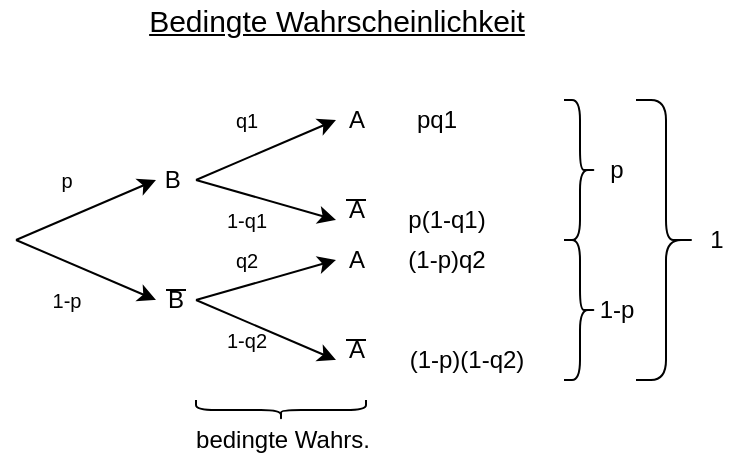 <mxfile version="13.10.0" type="github">
  <diagram id="M9coeR1W1_DL5eKCYzfY" name="Page-1">
    <mxGraphModel dx="813" dy="421" grid="1" gridSize="10" guides="1" tooltips="1" connect="1" arrows="1" fold="1" page="1" pageScale="1" pageWidth="827" pageHeight="1169" math="0" shadow="0">
      <root>
        <mxCell id="0" />
        <mxCell id="1" parent="0" />
        <mxCell id="1xEakTD8_yOAVGolaAwC-1" value="" style="endArrow=classic;html=1;" parent="1" edge="1">
          <mxGeometry width="50" height="50" relative="1" as="geometry">
            <mxPoint x="140" y="140" as="sourcePoint" />
            <mxPoint x="210" y="110" as="targetPoint" />
          </mxGeometry>
        </mxCell>
        <mxCell id="1xEakTD8_yOAVGolaAwC-2" value="" style="endArrow=classic;html=1;" parent="1" edge="1">
          <mxGeometry width="50" height="50" relative="1" as="geometry">
            <mxPoint x="140" y="140" as="sourcePoint" />
            <mxPoint x="210" y="170" as="targetPoint" />
          </mxGeometry>
        </mxCell>
        <mxCell id="1xEakTD8_yOAVGolaAwC-3" value="&lt;font style=&quot;font-size: 10px&quot;&gt;p&lt;/font&gt;" style="text;html=1;align=center;verticalAlign=middle;resizable=0;points=[];autosize=1;" parent="1" vertex="1">
          <mxGeometry x="155" y="100" width="20" height="20" as="geometry" />
        </mxCell>
        <mxCell id="1xEakTD8_yOAVGolaAwC-5" value="&lt;font style=&quot;font-size: 10px&quot;&gt;1-p&lt;/font&gt;" style="text;html=1;align=center;verticalAlign=middle;resizable=0;points=[];autosize=1;" parent="1" vertex="1">
          <mxGeometry x="150" y="160" width="30" height="20" as="geometry" />
        </mxCell>
        <mxCell id="1xEakTD8_yOAVGolaAwC-6" value="B&amp;nbsp;" style="text;html=1;strokeColor=none;fillColor=none;align=center;verticalAlign=middle;whiteSpace=wrap;rounded=0;" parent="1" vertex="1">
          <mxGeometry x="200" y="100" width="40" height="20" as="geometry" />
        </mxCell>
        <mxCell id="1xEakTD8_yOAVGolaAwC-7" value="B" style="text;html=1;strokeColor=none;fillColor=none;align=center;verticalAlign=middle;whiteSpace=wrap;rounded=0;" parent="1" vertex="1">
          <mxGeometry x="200" y="160" width="40" height="20" as="geometry" />
        </mxCell>
        <mxCell id="1xEakTD8_yOAVGolaAwC-8" value="" style="endArrow=classic;html=1;" parent="1" edge="1">
          <mxGeometry width="50" height="50" relative="1" as="geometry">
            <mxPoint x="230" y="110.0" as="sourcePoint" />
            <mxPoint x="300" y="80" as="targetPoint" />
          </mxGeometry>
        </mxCell>
        <mxCell id="1xEakTD8_yOAVGolaAwC-9" value="" style="endArrow=classic;html=1;" parent="1" edge="1">
          <mxGeometry width="50" height="50" relative="1" as="geometry">
            <mxPoint x="230" y="110.0" as="sourcePoint" />
            <mxPoint x="300" y="130" as="targetPoint" />
          </mxGeometry>
        </mxCell>
        <mxCell id="1xEakTD8_yOAVGolaAwC-10" value="" style="endArrow=classic;html=1;" parent="1" edge="1">
          <mxGeometry width="50" height="50" relative="1" as="geometry">
            <mxPoint x="230" y="170.0" as="sourcePoint" />
            <mxPoint x="300" y="200" as="targetPoint" />
          </mxGeometry>
        </mxCell>
        <mxCell id="1xEakTD8_yOAVGolaAwC-11" value="" style="endArrow=classic;html=1;" parent="1" edge="1">
          <mxGeometry width="50" height="50" relative="1" as="geometry">
            <mxPoint x="230" y="170.0" as="sourcePoint" />
            <mxPoint x="300" y="150" as="targetPoint" />
          </mxGeometry>
        </mxCell>
        <mxCell id="1xEakTD8_yOAVGolaAwC-12" value="A" style="text;html=1;align=center;verticalAlign=middle;resizable=0;points=[];autosize=1;" parent="1" vertex="1">
          <mxGeometry x="300" y="70" width="20" height="20" as="geometry" />
        </mxCell>
        <mxCell id="1xEakTD8_yOAVGolaAwC-13" value="A" style="text;html=1;align=center;verticalAlign=middle;resizable=0;points=[];autosize=1;" parent="1" vertex="1">
          <mxGeometry x="300" y="140" width="20" height="20" as="geometry" />
        </mxCell>
        <mxCell id="1xEakTD8_yOAVGolaAwC-14" value="A" style="text;html=1;align=center;verticalAlign=middle;resizable=0;points=[];autosize=1;" parent="1" vertex="1">
          <mxGeometry x="300" y="115" width="20" height="20" as="geometry" />
        </mxCell>
        <mxCell id="1xEakTD8_yOAVGolaAwC-15" value="&lt;font style=&quot;font-size: 12px&quot;&gt;A&lt;/font&gt;" style="text;html=1;align=center;verticalAlign=middle;resizable=0;points=[];autosize=1;" parent="1" vertex="1">
          <mxGeometry x="300" y="185" width="20" height="20" as="geometry" />
        </mxCell>
        <mxCell id="1xEakTD8_yOAVGolaAwC-16" value="&lt;font style=&quot;font-size: 10px&quot;&gt;q1&lt;/font&gt;" style="text;html=1;align=center;verticalAlign=middle;resizable=0;points=[];autosize=1;" parent="1" vertex="1">
          <mxGeometry x="240" y="70" width="30" height="20" as="geometry" />
        </mxCell>
        <mxCell id="1xEakTD8_yOAVGolaAwC-17" value="&lt;font style=&quot;font-size: 10px&quot;&gt;1-q1&lt;/font&gt;" style="text;html=1;align=center;verticalAlign=middle;resizable=0;points=[];autosize=1;" parent="1" vertex="1">
          <mxGeometry x="235" y="120" width="40" height="20" as="geometry" />
        </mxCell>
        <mxCell id="1xEakTD8_yOAVGolaAwC-18" value="&lt;font style=&quot;font-size: 10px&quot;&gt;1-q2&lt;br&gt;&lt;/font&gt;" style="text;html=1;align=center;verticalAlign=middle;resizable=0;points=[];autosize=1;" parent="1" vertex="1">
          <mxGeometry x="235" y="180" width="40" height="20" as="geometry" />
        </mxCell>
        <mxCell id="1xEakTD8_yOAVGolaAwC-19" value="&lt;font style=&quot;font-size: 10px&quot;&gt;q2&lt;/font&gt;" style="text;html=1;align=center;verticalAlign=middle;resizable=0;points=[];autosize=1;" parent="1" vertex="1">
          <mxGeometry x="240" y="140" width="30" height="20" as="geometry" />
        </mxCell>
        <mxCell id="1xEakTD8_yOAVGolaAwC-20" value="pq1" style="text;html=1;align=center;verticalAlign=middle;resizable=0;points=[];autosize=1;" parent="1" vertex="1">
          <mxGeometry x="330" y="70" width="40" height="20" as="geometry" />
        </mxCell>
        <mxCell id="1xEakTD8_yOAVGolaAwC-21" value="p(1-q1)" style="text;html=1;align=center;verticalAlign=middle;resizable=0;points=[];autosize=1;" parent="1" vertex="1">
          <mxGeometry x="330" y="120" width="50" height="20" as="geometry" />
        </mxCell>
        <mxCell id="1xEakTD8_yOAVGolaAwC-22" value="(1-p)q2" style="text;html=1;align=center;verticalAlign=middle;resizable=0;points=[];autosize=1;" parent="1" vertex="1">
          <mxGeometry x="330" y="140" width="50" height="20" as="geometry" />
        </mxCell>
        <mxCell id="1xEakTD8_yOAVGolaAwC-23" value="(1-p)(1-q2)" style="text;html=1;align=center;verticalAlign=middle;resizable=0;points=[];autosize=1;" parent="1" vertex="1">
          <mxGeometry x="330" y="190" width="70" height="20" as="geometry" />
        </mxCell>
        <mxCell id="OGxI5YrdRo1SzFC3SW5r-1" value="" style="shape=curlyBracket;whiteSpace=wrap;html=1;rounded=1;direction=north;size=0.5;" vertex="1" parent="1">
          <mxGeometry x="230" y="220" width="85" height="10" as="geometry" />
        </mxCell>
        <mxCell id="OGxI5YrdRo1SzFC3SW5r-2" value="bedingte Wahrs." style="text;html=1;align=center;verticalAlign=middle;resizable=0;points=[];autosize=1;" vertex="1" parent="1">
          <mxGeometry x="222.5" y="230" width="100" height="20" as="geometry" />
        </mxCell>
        <mxCell id="OGxI5YrdRo1SzFC3SW5r-3" value="" style="shape=curlyBracket;whiteSpace=wrap;html=1;rounded=1;direction=west;size=0.5;" vertex="1" parent="1">
          <mxGeometry x="414" y="140" width="16" height="70" as="geometry" />
        </mxCell>
        <mxCell id="OGxI5YrdRo1SzFC3SW5r-5" value="" style="shape=curlyBracket;whiteSpace=wrap;html=1;rounded=1;direction=west;size=0.5;" vertex="1" parent="1">
          <mxGeometry x="414" y="70" width="16" height="70" as="geometry" />
        </mxCell>
        <mxCell id="OGxI5YrdRo1SzFC3SW5r-6" value="p" style="text;html=1;align=center;verticalAlign=middle;resizable=0;points=[];autosize=1;" vertex="1" parent="1">
          <mxGeometry x="430" y="95" width="20" height="20" as="geometry" />
        </mxCell>
        <mxCell id="OGxI5YrdRo1SzFC3SW5r-7" value="1-p" style="text;html=1;align=center;verticalAlign=middle;resizable=0;points=[];autosize=1;" vertex="1" parent="1">
          <mxGeometry x="425" y="165" width="30" height="20" as="geometry" />
        </mxCell>
        <mxCell id="OGxI5YrdRo1SzFC3SW5r-8" value="" style="shape=curlyBracket;whiteSpace=wrap;html=1;rounded=1;direction=west;size=0.5;" vertex="1" parent="1">
          <mxGeometry x="450" y="70" width="30" height="140" as="geometry" />
        </mxCell>
        <mxCell id="OGxI5YrdRo1SzFC3SW5r-9" value="1" style="text;html=1;align=center;verticalAlign=middle;resizable=0;points=[];autosize=1;" vertex="1" parent="1">
          <mxGeometry x="480" y="130" width="20" height="20" as="geometry" />
        </mxCell>
        <mxCell id="OGxI5YrdRo1SzFC3SW5r-10" value="&lt;u&gt;&lt;font style=&quot;font-size: 15px&quot;&gt;Bedingte Wahrscheinlichkeit&lt;/font&gt;&lt;/u&gt;" style="text;html=1;align=center;verticalAlign=middle;resizable=0;points=[];autosize=1;" vertex="1" parent="1">
          <mxGeometry x="200" y="20" width="200" height="20" as="geometry" />
        </mxCell>
        <mxCell id="OGxI5YrdRo1SzFC3SW5r-12" value="" style="endArrow=none;html=1;" edge="1" parent="1">
          <mxGeometry width="50" height="50" relative="1" as="geometry">
            <mxPoint x="215" y="165" as="sourcePoint" />
            <mxPoint x="225" y="165" as="targetPoint" />
          </mxGeometry>
        </mxCell>
        <mxCell id="OGxI5YrdRo1SzFC3SW5r-14" value="" style="endArrow=none;html=1;" edge="1" parent="1">
          <mxGeometry width="50" height="50" relative="1" as="geometry">
            <mxPoint x="305" y="190" as="sourcePoint" />
            <mxPoint x="315" y="190" as="targetPoint" />
            <Array as="points">
              <mxPoint x="315" y="190" />
            </Array>
          </mxGeometry>
        </mxCell>
        <mxCell id="OGxI5YrdRo1SzFC3SW5r-15" value="" style="endArrow=none;html=1;" edge="1" parent="1">
          <mxGeometry width="50" height="50" relative="1" as="geometry">
            <mxPoint x="305" y="120" as="sourcePoint" />
            <mxPoint x="315" y="120" as="targetPoint" />
          </mxGeometry>
        </mxCell>
      </root>
    </mxGraphModel>
  </diagram>
</mxfile>
